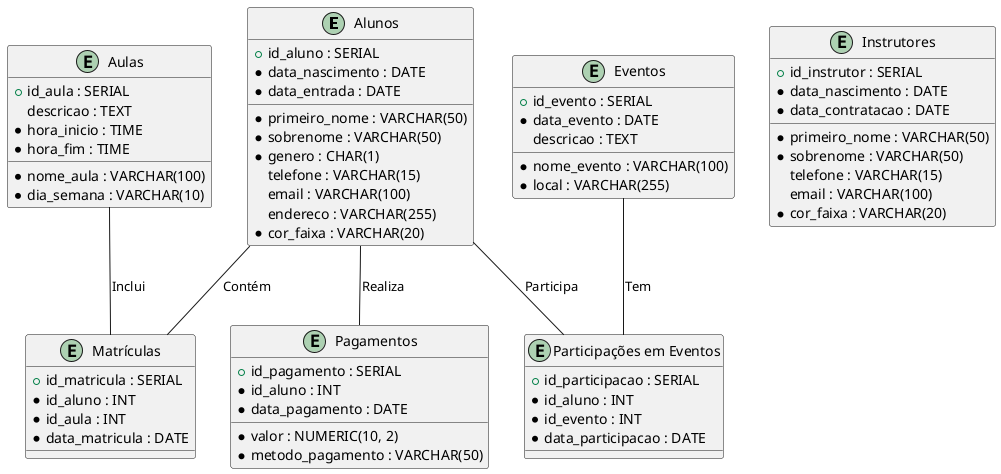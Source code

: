 @startuml
' Diagrama de Banco de Dados
entity "Alunos" as alunos {
  +id_aluno : SERIAL
  *primeiro_nome : VARCHAR(50)
  *sobrenome : VARCHAR(50)
  *data_nascimento : DATE
  *genero : CHAR(1)
  telefone : VARCHAR(15)
  email : VARCHAR(100)
  endereco : VARCHAR(255)
  *data_entrada : DATE
  *cor_faixa : VARCHAR(20)
}

entity "Instrutores" as instrutores {
  +id_instrutor : SERIAL
  *primeiro_nome : VARCHAR(50)
  *sobrenome : VARCHAR(50)
  *data_nascimento : DATE
  telefone : VARCHAR(15)
  email : VARCHAR(100)
  *cor_faixa : VARCHAR(20)
  *data_contratacao : DATE
}

entity "Aulas" as aulas {
  +id_aula : SERIAL
  *nome_aula : VARCHAR(100)
  descricao : TEXT
  *hora_inicio : TIME
  *hora_fim : TIME
  *dia_semana : VARCHAR(10)
}

entity "Matrículas" as matriculas {
  +id_matricula : SERIAL
  *id_aluno : INT
  *id_aula : INT
  *data_matricula : DATE
}

entity "Pagamentos" as pagamentos {
  +id_pagamento : SERIAL
  *id_aluno : INT
  *valor : NUMERIC(10, 2)
  *data_pagamento : DATE
  *metodo_pagamento : VARCHAR(50)
}

entity "Eventos" as eventos {
  +id_evento : SERIAL
  *nome_evento : VARCHAR(100)
  *data_evento : DATE
  *local : VARCHAR(255)
  descricao : TEXT
}

entity "Participações em Eventos" as participacoes_eventos {
  +id_participacao : SERIAL
  *id_aluno : INT
  *id_evento : INT
  *data_participacao : DATE
}

alunos -- matriculas : "Contém"
aulas -- matriculas : "Inclui"
alunos -- pagamentos : "Realiza"
eventos -- participacoes_eventos : "Tem"
alunos -- participacoes_eventos : "Participa"

@enduml